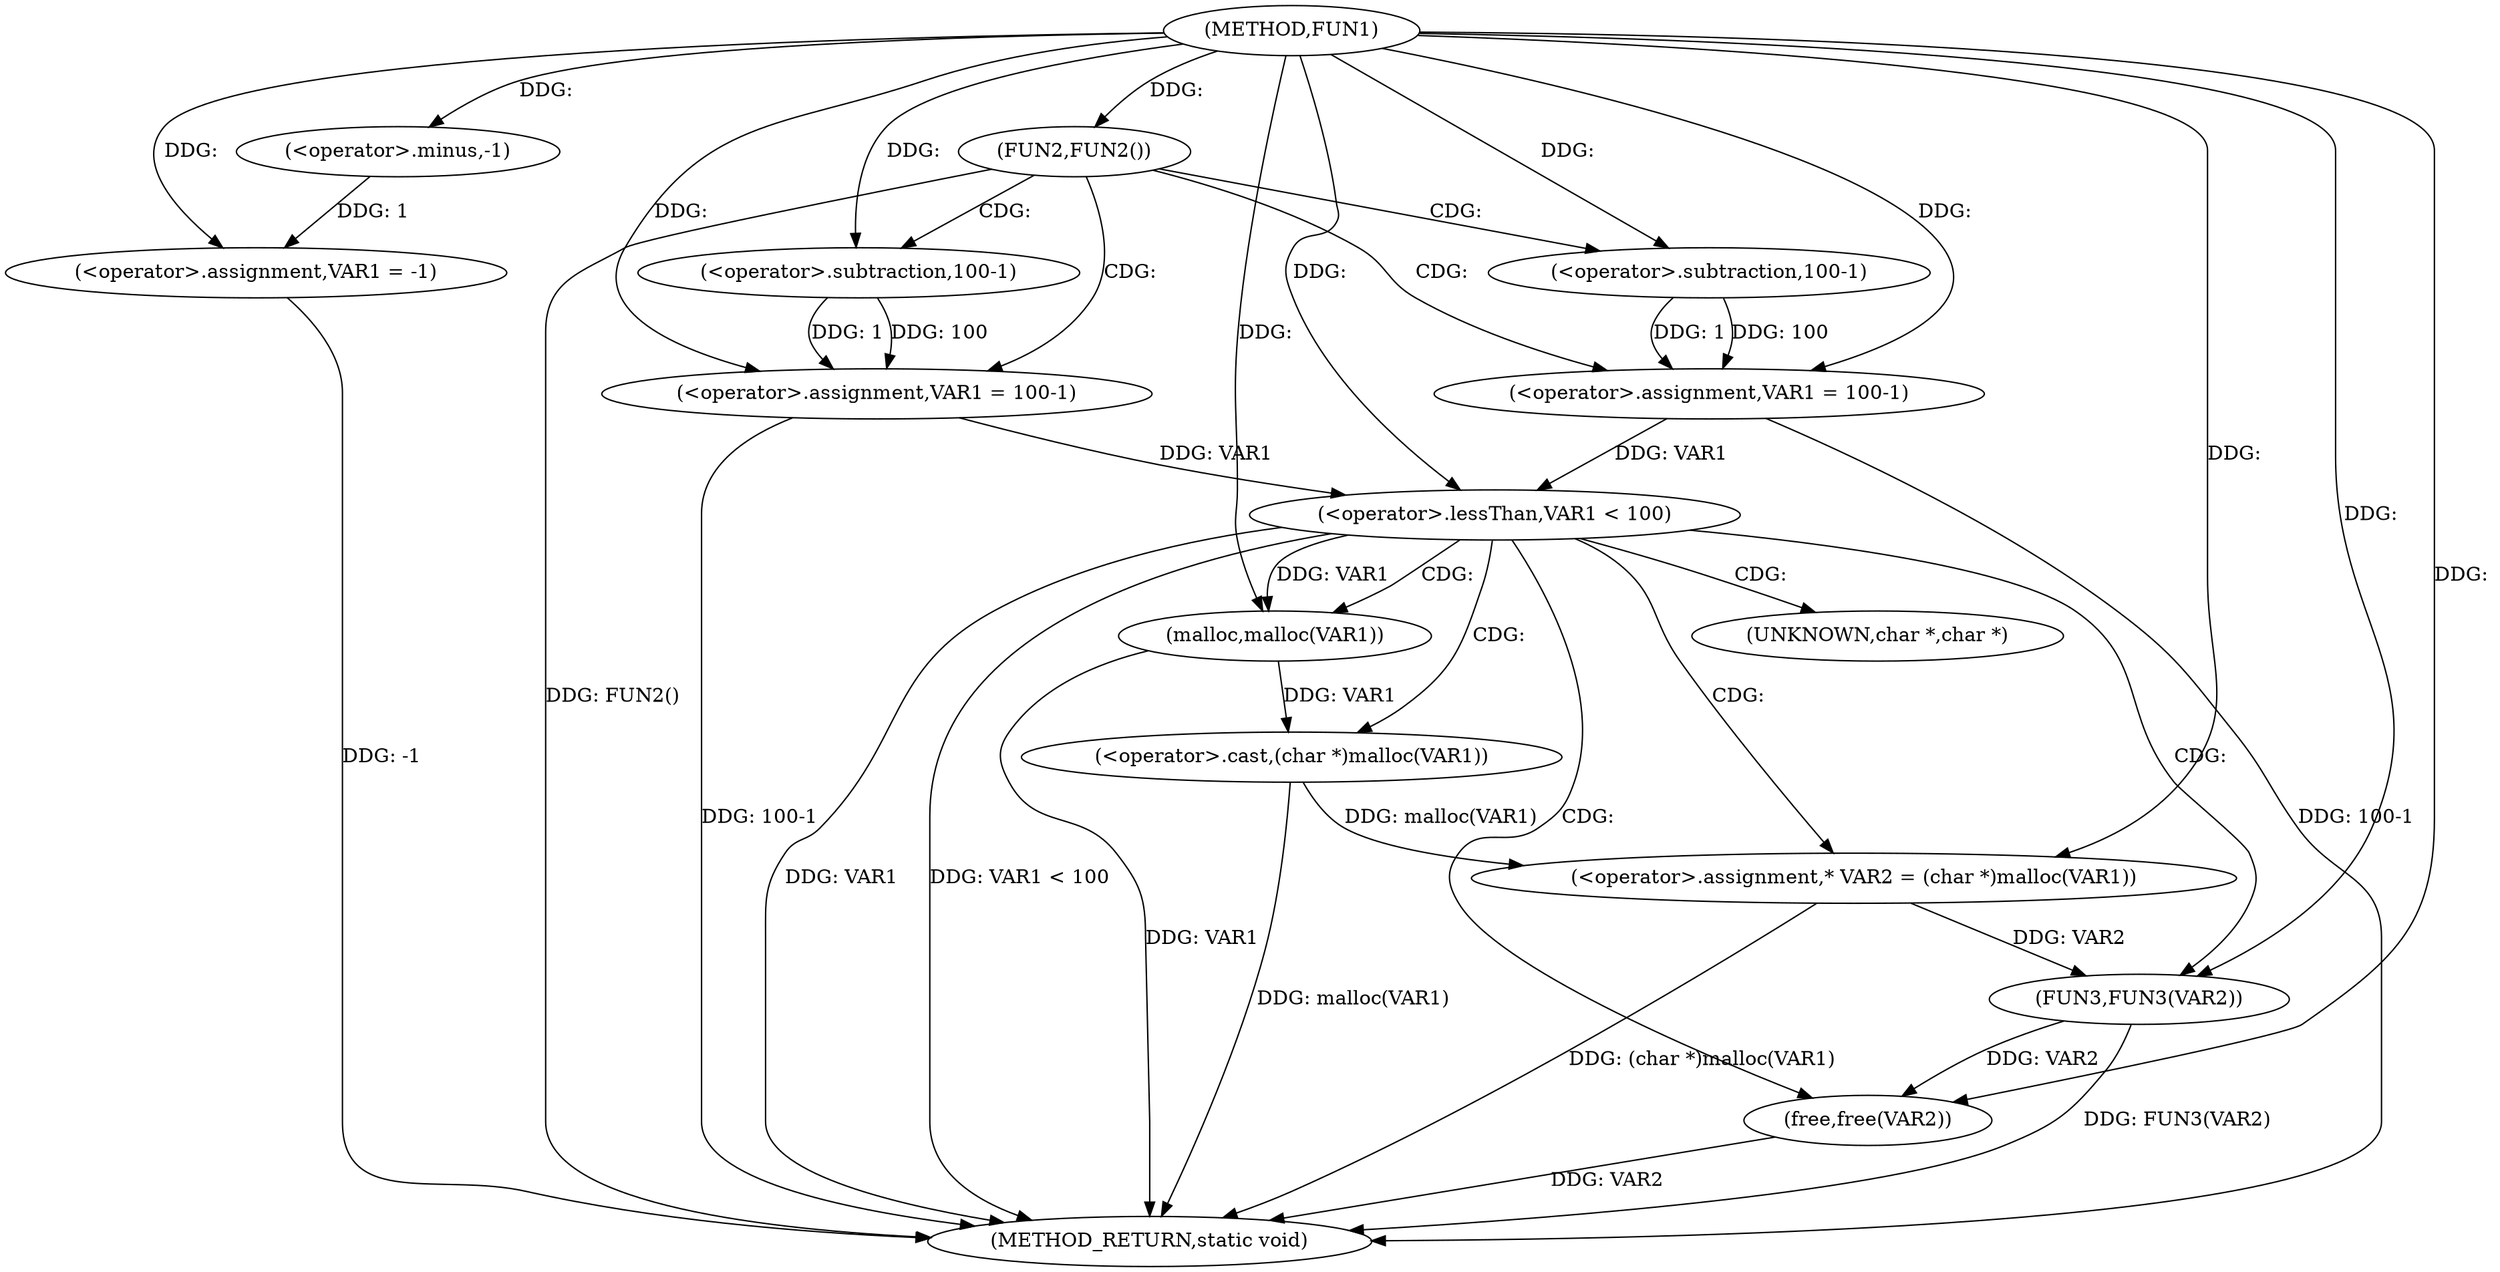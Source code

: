 digraph FUN1 {  
"1000100" [label = "(METHOD,FUN1)" ]
"1000138" [label = "(METHOD_RETURN,static void)" ]
"1000103" [label = "(<operator>.assignment,VAR1 = -1)" ]
"1000105" [label = "(<operator>.minus,-1)" ]
"1000108" [label = "(FUN2,FUN2())" ]
"1000110" [label = "(<operator>.assignment,VAR1 = 100-1)" ]
"1000112" [label = "(<operator>.subtraction,100-1)" ]
"1000117" [label = "(<operator>.assignment,VAR1 = 100-1)" ]
"1000119" [label = "(<operator>.subtraction,100-1)" ]
"1000123" [label = "(<operator>.lessThan,VAR1 < 100)" ]
"1000128" [label = "(<operator>.assignment,* VAR2 = (char *)malloc(VAR1))" ]
"1000130" [label = "(<operator>.cast,(char *)malloc(VAR1))" ]
"1000132" [label = "(malloc,malloc(VAR1))" ]
"1000134" [label = "(FUN3,FUN3(VAR2))" ]
"1000136" [label = "(free,free(VAR2))" ]
"1000131" [label = "(UNKNOWN,char *,char *)" ]
  "1000128" -> "1000138"  [ label = "DDG: (char *)malloc(VAR1)"] 
  "1000108" -> "1000138"  [ label = "DDG: FUN2()"] 
  "1000103" -> "1000138"  [ label = "DDG: -1"] 
  "1000117" -> "1000138"  [ label = "DDG: 100-1"] 
  "1000136" -> "1000138"  [ label = "DDG: VAR2"] 
  "1000123" -> "1000138"  [ label = "DDG: VAR1"] 
  "1000123" -> "1000138"  [ label = "DDG: VAR1 < 100"] 
  "1000130" -> "1000138"  [ label = "DDG: malloc(VAR1)"] 
  "1000134" -> "1000138"  [ label = "DDG: FUN3(VAR2)"] 
  "1000132" -> "1000138"  [ label = "DDG: VAR1"] 
  "1000110" -> "1000138"  [ label = "DDG: 100-1"] 
  "1000105" -> "1000103"  [ label = "DDG: 1"] 
  "1000100" -> "1000103"  [ label = "DDG: "] 
  "1000100" -> "1000105"  [ label = "DDG: "] 
  "1000100" -> "1000108"  [ label = "DDG: "] 
  "1000112" -> "1000110"  [ label = "DDG: 100"] 
  "1000112" -> "1000110"  [ label = "DDG: 1"] 
  "1000100" -> "1000110"  [ label = "DDG: "] 
  "1000100" -> "1000112"  [ label = "DDG: "] 
  "1000119" -> "1000117"  [ label = "DDG: 100"] 
  "1000119" -> "1000117"  [ label = "DDG: 1"] 
  "1000100" -> "1000117"  [ label = "DDG: "] 
  "1000100" -> "1000119"  [ label = "DDG: "] 
  "1000117" -> "1000123"  [ label = "DDG: VAR1"] 
  "1000110" -> "1000123"  [ label = "DDG: VAR1"] 
  "1000100" -> "1000123"  [ label = "DDG: "] 
  "1000130" -> "1000128"  [ label = "DDG: malloc(VAR1)"] 
  "1000100" -> "1000128"  [ label = "DDG: "] 
  "1000132" -> "1000130"  [ label = "DDG: VAR1"] 
  "1000123" -> "1000132"  [ label = "DDG: VAR1"] 
  "1000100" -> "1000132"  [ label = "DDG: "] 
  "1000128" -> "1000134"  [ label = "DDG: VAR2"] 
  "1000100" -> "1000134"  [ label = "DDG: "] 
  "1000134" -> "1000136"  [ label = "DDG: VAR2"] 
  "1000100" -> "1000136"  [ label = "DDG: "] 
  "1000108" -> "1000110"  [ label = "CDG: "] 
  "1000108" -> "1000112"  [ label = "CDG: "] 
  "1000108" -> "1000119"  [ label = "CDG: "] 
  "1000108" -> "1000117"  [ label = "CDG: "] 
  "1000123" -> "1000132"  [ label = "CDG: "] 
  "1000123" -> "1000128"  [ label = "CDG: "] 
  "1000123" -> "1000130"  [ label = "CDG: "] 
  "1000123" -> "1000131"  [ label = "CDG: "] 
  "1000123" -> "1000136"  [ label = "CDG: "] 
  "1000123" -> "1000134"  [ label = "CDG: "] 
}
